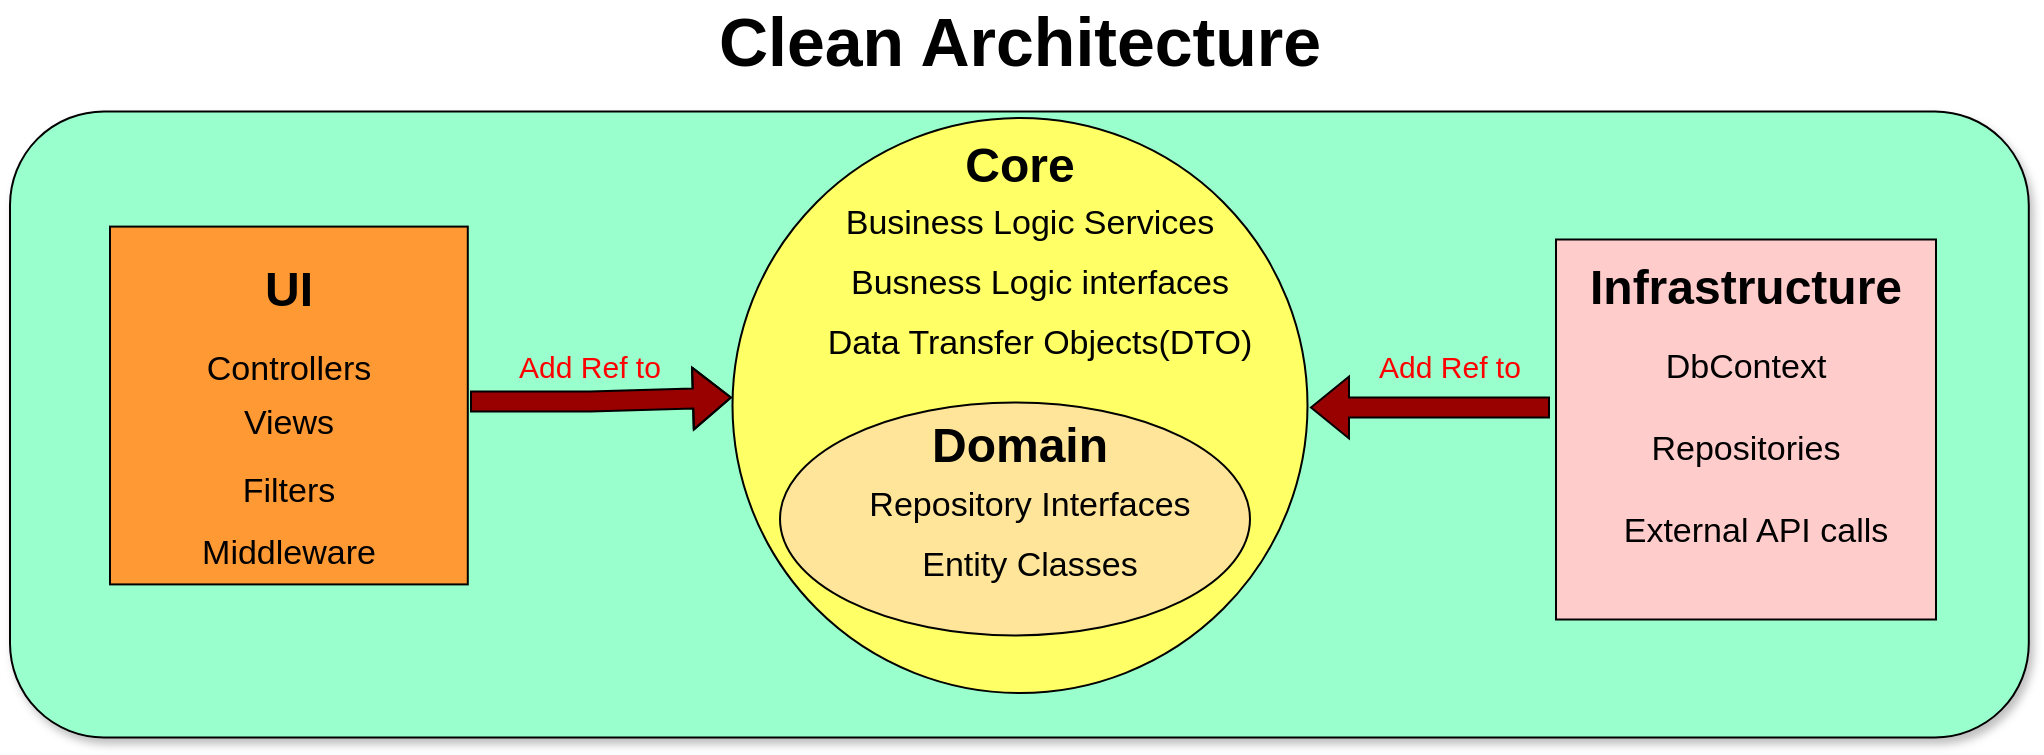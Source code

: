 <mxfile version="26.0.11">
  <diagram name="Page-1" id="aYhIU1_z3OYGWtctad0D">
    <mxGraphModel dx="1434" dy="738" grid="1" gridSize="10" guides="1" tooltips="1" connect="1" arrows="1" fold="1" page="1" pageScale="1" pageWidth="827" pageHeight="1169" math="0" shadow="0">
      <root>
        <mxCell id="0" />
        <mxCell id="1" parent="0" />
        <mxCell id="AXamPhLNFkU1PMrvn4Z2-1" value="" style="rounded=1;whiteSpace=wrap;html=1;shadow=1;fillColor=light-dark(#99FFCC,var(--ge-dark-color, #121212));" parent="1" vertex="1">
          <mxGeometry x="10.0" y="259.7" width="1009.4" height="313" as="geometry" />
        </mxCell>
        <mxCell id="AXamPhLNFkU1PMrvn4Z2-2" value="" style="whiteSpace=wrap;html=1;aspect=fixed;fillColor=light-dark(#FF9933,var(--ge-dark-color, #121212));align=center;movable=1;resizable=1;rotatable=1;deletable=1;editable=1;locked=0;connectable=1;" parent="1" vertex="1">
          <mxGeometry x="60.0" y="317.3" width="178.898" height="178.898" as="geometry" />
        </mxCell>
        <mxCell id="AXamPhLNFkU1PMrvn4Z2-4" value="&lt;font style=&quot;font-size: 24px;&quot;&gt;&lt;b&gt;UI&lt;/b&gt;&lt;/font&gt;" style="text;strokeColor=none;align=center;fillColor=none;html=1;verticalAlign=middle;whiteSpace=wrap;rounded=0;movable=1;resizable=1;rotatable=1;deletable=1;editable=1;locked=0;connectable=1;" parent="1" vertex="1">
          <mxGeometry x="120.05" y="334.2" width="58.8" height="30" as="geometry" />
        </mxCell>
        <mxCell id="AXamPhLNFkU1PMrvn4Z2-5" value="&lt;font style=&quot;font-size: 17px;&quot;&gt;Controllers&lt;/font&gt;" style="text;strokeColor=none;align=center;fillColor=none;html=1;verticalAlign=middle;whiteSpace=wrap;rounded=0;movable=1;resizable=1;rotatable=1;deletable=1;editable=1;locked=0;connectable=1;" parent="1" vertex="1">
          <mxGeometry x="120.05" y="374.2" width="58.8" height="30" as="geometry" />
        </mxCell>
        <mxCell id="AXamPhLNFkU1PMrvn4Z2-6" value="&lt;font style=&quot;font-size: 17px;&quot;&gt;Views&lt;/font&gt;" style="text;strokeColor=none;align=center;fillColor=none;html=1;verticalAlign=middle;whiteSpace=wrap;rounded=0;movable=1;resizable=1;rotatable=1;deletable=1;editable=1;locked=0;connectable=1;" parent="1" vertex="1">
          <mxGeometry x="120.05" y="401.2" width="58.8" height="30" as="geometry" />
        </mxCell>
        <mxCell id="AXamPhLNFkU1PMrvn4Z2-8" value="&lt;font style=&quot;font-size: 17px;&quot;&gt;Filters&lt;/font&gt;" style="text;strokeColor=none;align=center;fillColor=none;html=1;verticalAlign=middle;whiteSpace=wrap;rounded=0;movable=1;resizable=1;rotatable=1;deletable=1;editable=1;locked=0;connectable=1;" parent="1" vertex="1">
          <mxGeometry x="120.05" y="435.2" width="58.8" height="30" as="geometry" />
        </mxCell>
        <mxCell id="AXamPhLNFkU1PMrvn4Z2-9" value="&lt;font style=&quot;font-size: 17px;&quot;&gt;Middleware&lt;/font&gt;" style="text;strokeColor=none;align=center;fillColor=none;html=1;verticalAlign=middle;whiteSpace=wrap;rounded=0;movable=1;resizable=1;rotatable=1;deletable=1;editable=1;locked=0;connectable=1;" parent="1" vertex="1">
          <mxGeometry x="120.05" y="466.2" width="58.8" height="30" as="geometry" />
        </mxCell>
        <mxCell id="AXamPhLNFkU1PMrvn4Z2-30" value="" style="group" parent="1" vertex="1" connectable="0">
          <mxGeometry x="783" y="323.75" width="190" height="190" as="geometry" />
        </mxCell>
        <mxCell id="AXamPhLNFkU1PMrvn4Z2-10" value="" style="whiteSpace=wrap;html=1;aspect=fixed;fillColor=light-dark(#FFCCCC,var(--ge-dark-color, #121212));align=center;movable=1;resizable=1;rotatable=1;deletable=1;editable=1;locked=0;connectable=1;" parent="AXamPhLNFkU1PMrvn4Z2-30" vertex="1">
          <mxGeometry width="190" height="190" as="geometry" />
        </mxCell>
        <mxCell id="AXamPhLNFkU1PMrvn4Z2-11" value="&lt;font style=&quot;font-size: 24px;&quot;&gt;&lt;b&gt;Infrastructure&lt;/b&gt;&lt;/font&gt;" style="text;strokeColor=none;align=center;fillColor=none;html=1;verticalAlign=middle;whiteSpace=wrap;rounded=0;movable=1;resizable=1;rotatable=1;deletable=1;editable=1;locked=0;connectable=1;" parent="AXamPhLNFkU1PMrvn4Z2-30" vertex="1">
          <mxGeometry x="65" y="9" width="60" height="30" as="geometry" />
        </mxCell>
        <mxCell id="AXamPhLNFkU1PMrvn4Z2-12" value="&lt;font style=&quot;font-size: 17px;&quot;&gt;DbContext&lt;/font&gt;" style="text;strokeColor=none;align=center;fillColor=none;html=1;verticalAlign=middle;whiteSpace=wrap;rounded=0;movable=1;resizable=1;rotatable=1;deletable=1;editable=1;locked=0;connectable=1;" parent="AXamPhLNFkU1PMrvn4Z2-30" vertex="1">
          <mxGeometry x="65" y="49" width="60" height="30" as="geometry" />
        </mxCell>
        <mxCell id="AXamPhLNFkU1PMrvn4Z2-13" value="&lt;font style=&quot;font-size: 17px;&quot;&gt;Repositories&lt;/font&gt;" style="text;strokeColor=none;align=center;fillColor=none;html=1;verticalAlign=middle;whiteSpace=wrap;rounded=0;movable=1;resizable=1;rotatable=1;deletable=1;editable=1;locked=0;connectable=1;" parent="AXamPhLNFkU1PMrvn4Z2-30" vertex="1">
          <mxGeometry x="65" y="90" width="60" height="30" as="geometry" />
        </mxCell>
        <mxCell id="AXamPhLNFkU1PMrvn4Z2-14" value="&lt;font style=&quot;font-size: 17px;&quot;&gt;External API calls&lt;/font&gt;" style="text;strokeColor=none;align=center;fillColor=none;html=1;verticalAlign=middle;whiteSpace=wrap;rounded=0;movable=1;resizable=1;rotatable=1;deletable=1;editable=1;locked=0;connectable=1;" parent="AXamPhLNFkU1PMrvn4Z2-30" vertex="1">
          <mxGeometry x="20" y="131" width="160" height="30" as="geometry" />
        </mxCell>
        <mxCell id="AXamPhLNFkU1PMrvn4Z2-31" value="" style="group" parent="1" vertex="1" connectable="0">
          <mxGeometry x="371.25" y="263" width="287.5" height="287.5" as="geometry" />
        </mxCell>
        <mxCell id="AXamPhLNFkU1PMrvn4Z2-15" value="" style="ellipse;whiteSpace=wrap;html=1;aspect=fixed;fillColor=light-dark(#FFFF66,var(--ge-dark-color, #121212));" parent="AXamPhLNFkU1PMrvn4Z2-31" vertex="1">
          <mxGeometry width="287.5" height="287.5" as="geometry" />
        </mxCell>
        <mxCell id="AXamPhLNFkU1PMrvn4Z2-16" value="&lt;font style=&quot;font-size: 24px;&quot;&gt;&lt;b&gt;Core&lt;/b&gt;&lt;/font&gt;" style="text;strokeColor=none;align=center;fillColor=none;html=1;verticalAlign=middle;whiteSpace=wrap;rounded=0;" parent="AXamPhLNFkU1PMrvn4Z2-31" vertex="1">
          <mxGeometry x="113.75" y="8.75" width="60" height="30" as="geometry" />
        </mxCell>
        <mxCell id="AXamPhLNFkU1PMrvn4Z2-17" value="&lt;font style=&quot;font-size: 17px;&quot;&gt;Busness Logic interfaces&lt;/font&gt;" style="text;strokeColor=none;align=center;fillColor=none;html=1;verticalAlign=middle;whiteSpace=wrap;rounded=0;" parent="AXamPhLNFkU1PMrvn4Z2-31" vertex="1">
          <mxGeometry x="48.75" y="67.75" width="210" height="30" as="geometry" />
        </mxCell>
        <mxCell id="AXamPhLNFkU1PMrvn4Z2-18" value="&lt;font style=&quot;font-size: 17px;&quot;&gt;Business Logic Services&lt;/font&gt;" style="text;strokeColor=none;align=center;fillColor=none;html=1;verticalAlign=middle;whiteSpace=wrap;rounded=0;" parent="AXamPhLNFkU1PMrvn4Z2-31" vertex="1">
          <mxGeometry x="48.75" y="37.75" width="200" height="30" as="geometry" />
        </mxCell>
        <mxCell id="AXamPhLNFkU1PMrvn4Z2-21" value="&lt;font style=&quot;font-size: 17px;&quot;&gt;Data Transfer Objects(DTO)&lt;/font&gt;" style="text;strokeColor=none;align=center;fillColor=none;html=1;verticalAlign=middle;whiteSpace=wrap;rounded=0;" parent="AXamPhLNFkU1PMrvn4Z2-31" vertex="1">
          <mxGeometry x="38.75" y="97.75" width="230" height="30" as="geometry" />
        </mxCell>
        <mxCell id="AXamPhLNFkU1PMrvn4Z2-24" value="" style="ellipse;whiteSpace=wrap;html=1;fillColor=light-dark(#FFE599,var(--ge-dark-color, #121212));" parent="AXamPhLNFkU1PMrvn4Z2-31" vertex="1">
          <mxGeometry x="23.75" y="142.25" width="235" height="116.5" as="geometry" />
        </mxCell>
        <mxCell id="AXamPhLNFkU1PMrvn4Z2-25" value="&lt;font style=&quot;font-size: 24px;&quot;&gt;&lt;b&gt;Domain&lt;/b&gt;&lt;/font&gt;" style="text;strokeColor=none;align=center;fillColor=none;html=1;verticalAlign=middle;whiteSpace=wrap;rounded=0;" parent="AXamPhLNFkU1PMrvn4Z2-31" vertex="1">
          <mxGeometry x="113.75" y="148.75" width="60" height="30" as="geometry" />
        </mxCell>
        <mxCell id="AXamPhLNFkU1PMrvn4Z2-27" value="&lt;font style=&quot;font-size: 17px;&quot;&gt;Repository Interfaces&lt;/font&gt;" style="text;strokeColor=none;align=center;fillColor=none;html=1;verticalAlign=middle;whiteSpace=wrap;rounded=0;" parent="AXamPhLNFkU1PMrvn4Z2-31" vertex="1">
          <mxGeometry x="43.75" y="178.75" width="210" height="30" as="geometry" />
        </mxCell>
        <mxCell id="AXamPhLNFkU1PMrvn4Z2-28" value="&lt;font style=&quot;font-size: 17px;&quot;&gt;Entity Classes&lt;/font&gt;" style="text;strokeColor=none;align=center;fillColor=none;html=1;verticalAlign=middle;whiteSpace=wrap;rounded=0;" parent="AXamPhLNFkU1PMrvn4Z2-31" vertex="1">
          <mxGeometry x="43.75" y="208.75" width="210" height="30" as="geometry" />
        </mxCell>
        <mxCell id="AXamPhLNFkU1PMrvn4Z2-33" value="" style="shape=flexArrow;endArrow=classic;html=1;rounded=0;entryX=-0.001;entryY=0.58;entryDx=0;entryDy=0;entryPerimeter=0;fillColor=#990000;" parent="1" edge="1">
          <mxGeometry width="50" height="50" relative="1" as="geometry">
            <mxPoint x="240" y="404.75" as="sourcePoint" />
            <mxPoint x="370.963" y="402.75" as="targetPoint" />
            <Array as="points">
              <mxPoint x="300" y="404.75" />
            </Array>
          </mxGeometry>
        </mxCell>
        <mxCell id="AXamPhLNFkU1PMrvn4Z2-34" value="" style="shape=flexArrow;endArrow=classic;html=1;rounded=0;fillColor=#990000;" parent="1" edge="1">
          <mxGeometry width="50" height="50" relative="1" as="geometry">
            <mxPoint x="780" y="407.75" as="sourcePoint" />
            <mxPoint x="660" y="407.75" as="targetPoint" />
          </mxGeometry>
        </mxCell>
        <mxCell id="AXamPhLNFkU1PMrvn4Z2-35" value="&lt;font style=&quot;font-size: 15px; color: rgb(255, 0, 0);&quot;&gt;Add Ref to&lt;/font&gt;" style="text;strokeColor=none;align=center;fillColor=none;html=1;verticalAlign=middle;whiteSpace=wrap;rounded=0;" parent="1" vertex="1">
          <mxGeometry x="250" y="371.75" width="100" height="30" as="geometry" />
        </mxCell>
        <mxCell id="AXamPhLNFkU1PMrvn4Z2-36" value="&lt;font style=&quot;font-size: 15px; color: rgb(255, 0, 0);&quot;&gt;Add Ref to&lt;/font&gt;" style="text;strokeColor=none;align=center;fillColor=none;html=1;verticalAlign=middle;whiteSpace=wrap;rounded=0;" parent="1" vertex="1">
          <mxGeometry x="680" y="371.75" width="100" height="30" as="geometry" />
        </mxCell>
        <mxCell id="AXamPhLNFkU1PMrvn4Z2-44" value="&lt;font style=&quot;font-size: 34px;&quot;&gt;&lt;b&gt;Clean Architecture&lt;/b&gt;&lt;/font&gt;" style="text;strokeColor=none;align=center;fillColor=none;html=1;verticalAlign=middle;whiteSpace=wrap;rounded=0;" parent="1" vertex="1">
          <mxGeometry x="329.7" y="210" width="370" height="30" as="geometry" />
        </mxCell>
      </root>
    </mxGraphModel>
  </diagram>
</mxfile>
